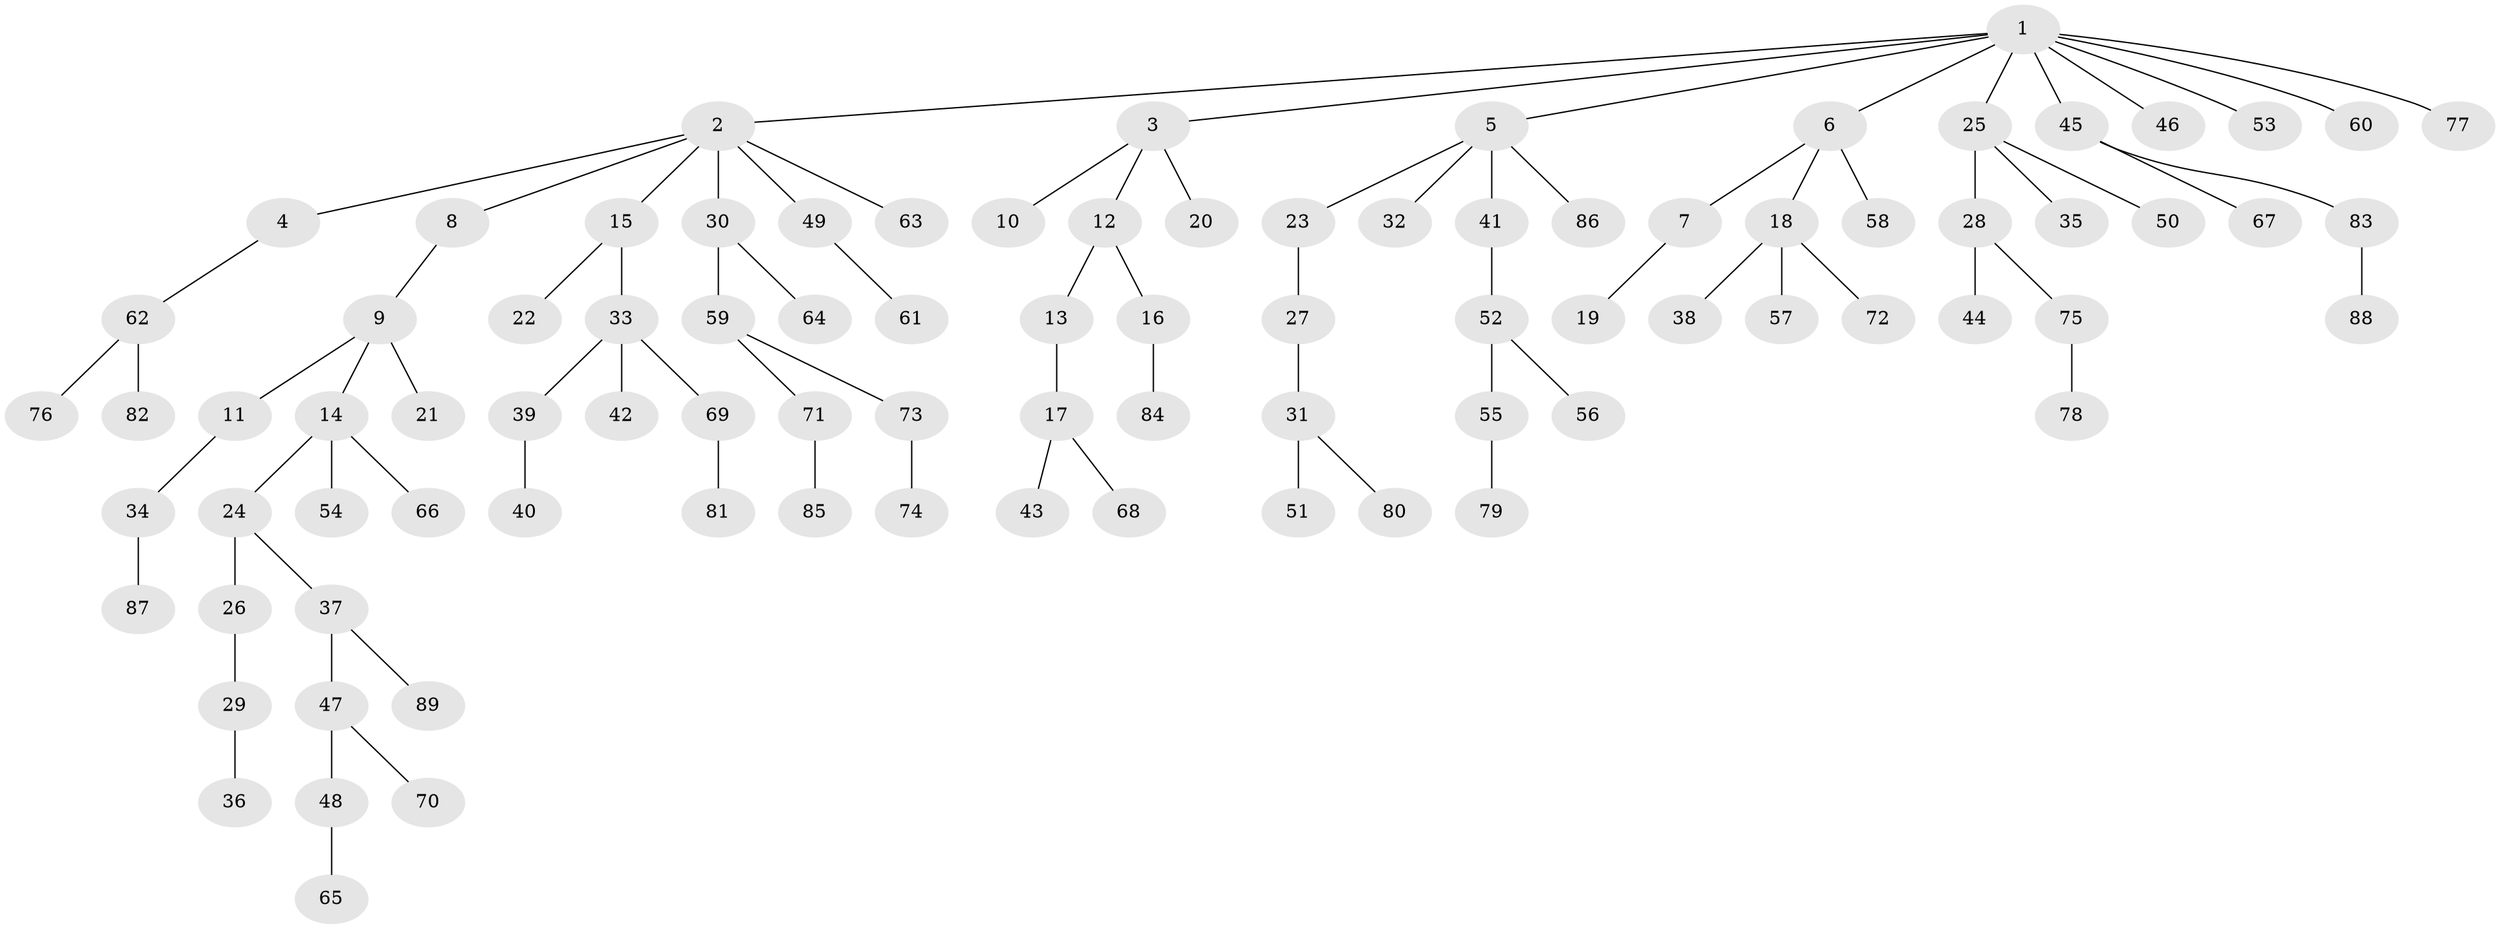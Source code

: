 // coarse degree distribution, {9: 0.017241379310344827, 8: 0.017241379310344827, 5: 0.034482758620689655, 3: 0.13793103448275862, 4: 0.05172413793103448, 2: 0.13793103448275862, 1: 0.603448275862069}
// Generated by graph-tools (version 1.1) at 2025/24/03/03/25 07:24:07]
// undirected, 89 vertices, 88 edges
graph export_dot {
graph [start="1"]
  node [color=gray90,style=filled];
  1;
  2;
  3;
  4;
  5;
  6;
  7;
  8;
  9;
  10;
  11;
  12;
  13;
  14;
  15;
  16;
  17;
  18;
  19;
  20;
  21;
  22;
  23;
  24;
  25;
  26;
  27;
  28;
  29;
  30;
  31;
  32;
  33;
  34;
  35;
  36;
  37;
  38;
  39;
  40;
  41;
  42;
  43;
  44;
  45;
  46;
  47;
  48;
  49;
  50;
  51;
  52;
  53;
  54;
  55;
  56;
  57;
  58;
  59;
  60;
  61;
  62;
  63;
  64;
  65;
  66;
  67;
  68;
  69;
  70;
  71;
  72;
  73;
  74;
  75;
  76;
  77;
  78;
  79;
  80;
  81;
  82;
  83;
  84;
  85;
  86;
  87;
  88;
  89;
  1 -- 2;
  1 -- 3;
  1 -- 5;
  1 -- 6;
  1 -- 25;
  1 -- 45;
  1 -- 46;
  1 -- 53;
  1 -- 60;
  1 -- 77;
  2 -- 4;
  2 -- 8;
  2 -- 15;
  2 -- 30;
  2 -- 49;
  2 -- 63;
  3 -- 10;
  3 -- 12;
  3 -- 20;
  4 -- 62;
  5 -- 23;
  5 -- 32;
  5 -- 41;
  5 -- 86;
  6 -- 7;
  6 -- 18;
  6 -- 58;
  7 -- 19;
  8 -- 9;
  9 -- 11;
  9 -- 14;
  9 -- 21;
  11 -- 34;
  12 -- 13;
  12 -- 16;
  13 -- 17;
  14 -- 24;
  14 -- 54;
  14 -- 66;
  15 -- 22;
  15 -- 33;
  16 -- 84;
  17 -- 43;
  17 -- 68;
  18 -- 38;
  18 -- 57;
  18 -- 72;
  23 -- 27;
  24 -- 26;
  24 -- 37;
  25 -- 28;
  25 -- 35;
  25 -- 50;
  26 -- 29;
  27 -- 31;
  28 -- 44;
  28 -- 75;
  29 -- 36;
  30 -- 59;
  30 -- 64;
  31 -- 51;
  31 -- 80;
  33 -- 39;
  33 -- 42;
  33 -- 69;
  34 -- 87;
  37 -- 47;
  37 -- 89;
  39 -- 40;
  41 -- 52;
  45 -- 67;
  45 -- 83;
  47 -- 48;
  47 -- 70;
  48 -- 65;
  49 -- 61;
  52 -- 55;
  52 -- 56;
  55 -- 79;
  59 -- 71;
  59 -- 73;
  62 -- 76;
  62 -- 82;
  69 -- 81;
  71 -- 85;
  73 -- 74;
  75 -- 78;
  83 -- 88;
}
